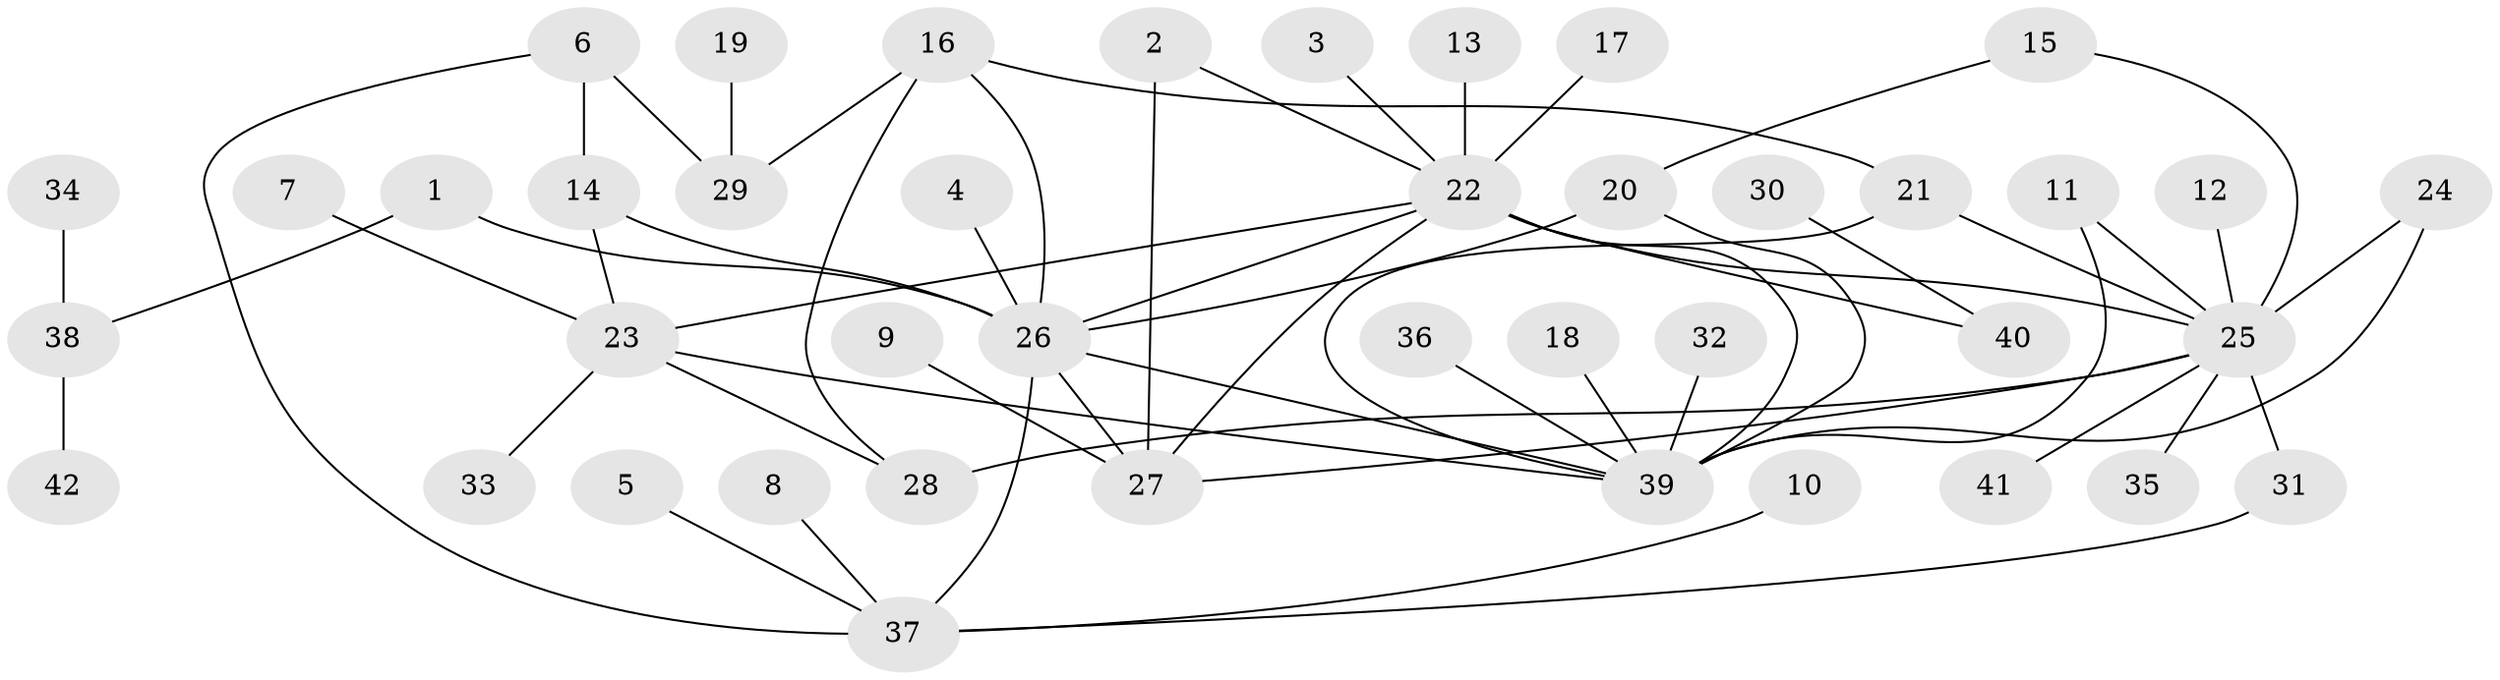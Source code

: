 // original degree distribution, {1: 0.4457831325301205, 4: 0.07228915662650602, 11: 0.024096385542168676, 8: 0.012048192771084338, 13: 0.012048192771084338, 6: 0.012048192771084338, 2: 0.25301204819277107, 5: 0.03614457831325301, 3: 0.12048192771084337, 15: 0.012048192771084338}
// Generated by graph-tools (version 1.1) at 2025/26/03/09/25 03:26:01]
// undirected, 42 vertices, 58 edges
graph export_dot {
graph [start="1"]
  node [color=gray90,style=filled];
  1;
  2;
  3;
  4;
  5;
  6;
  7;
  8;
  9;
  10;
  11;
  12;
  13;
  14;
  15;
  16;
  17;
  18;
  19;
  20;
  21;
  22;
  23;
  24;
  25;
  26;
  27;
  28;
  29;
  30;
  31;
  32;
  33;
  34;
  35;
  36;
  37;
  38;
  39;
  40;
  41;
  42;
  1 -- 26 [weight=1.0];
  1 -- 38 [weight=1.0];
  2 -- 22 [weight=1.0];
  2 -- 27 [weight=1.0];
  3 -- 22 [weight=1.0];
  4 -- 26 [weight=1.0];
  5 -- 37 [weight=1.0];
  6 -- 14 [weight=1.0];
  6 -- 29 [weight=2.0];
  6 -- 37 [weight=1.0];
  7 -- 23 [weight=1.0];
  8 -- 37 [weight=1.0];
  9 -- 27 [weight=2.0];
  10 -- 37 [weight=1.0];
  11 -- 25 [weight=1.0];
  11 -- 39 [weight=1.0];
  12 -- 25 [weight=1.0];
  13 -- 22 [weight=1.0];
  14 -- 23 [weight=1.0];
  14 -- 26 [weight=1.0];
  15 -- 20 [weight=1.0];
  15 -- 25 [weight=1.0];
  16 -- 21 [weight=1.0];
  16 -- 26 [weight=1.0];
  16 -- 28 [weight=1.0];
  16 -- 29 [weight=1.0];
  17 -- 22 [weight=1.0];
  18 -- 39 [weight=1.0];
  19 -- 29 [weight=1.0];
  20 -- 26 [weight=1.0];
  20 -- 39 [weight=1.0];
  21 -- 25 [weight=1.0];
  21 -- 39 [weight=1.0];
  22 -- 23 [weight=1.0];
  22 -- 25 [weight=1.0];
  22 -- 26 [weight=1.0];
  22 -- 27 [weight=1.0];
  22 -- 39 [weight=2.0];
  22 -- 40 [weight=1.0];
  23 -- 28 [weight=1.0];
  23 -- 33 [weight=1.0];
  23 -- 39 [weight=1.0];
  24 -- 25 [weight=1.0];
  24 -- 39 [weight=1.0];
  25 -- 27 [weight=2.0];
  25 -- 28 [weight=1.0];
  25 -- 31 [weight=1.0];
  25 -- 35 [weight=1.0];
  25 -- 41 [weight=1.0];
  26 -- 27 [weight=1.0];
  26 -- 37 [weight=1.0];
  26 -- 39 [weight=1.0];
  30 -- 40 [weight=1.0];
  31 -- 37 [weight=1.0];
  32 -- 39 [weight=1.0];
  34 -- 38 [weight=1.0];
  36 -- 39 [weight=1.0];
  38 -- 42 [weight=1.0];
}
